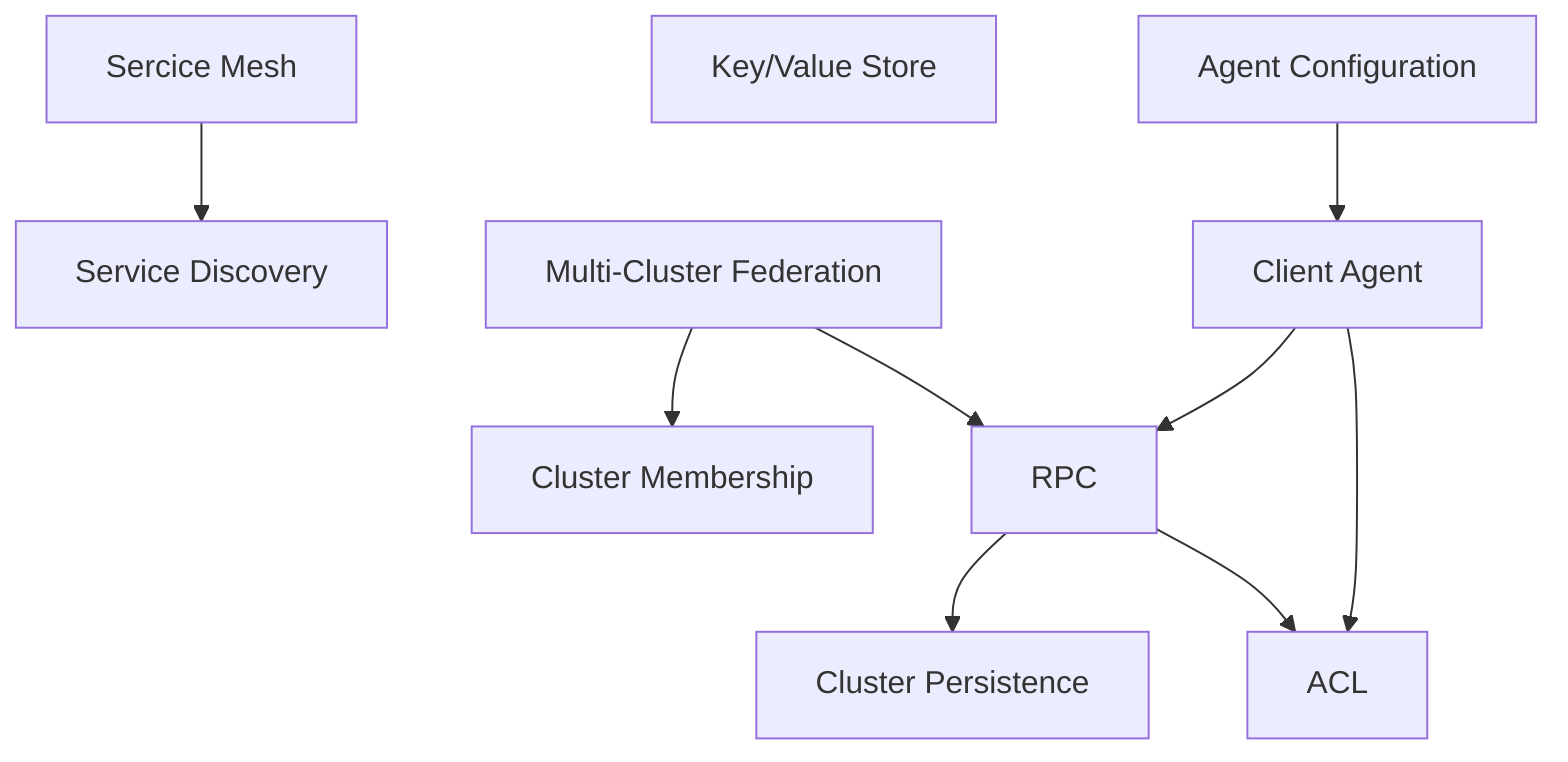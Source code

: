 graph TD
    
    ServiceMesh[Sercice Mesh]
    ServiceDiscovery[Service Discovery]
    ClusterMembership[Cluster Membership]
    KV[Key/Value Store]
    MultiClusterFederation[Multi-Cluster Federation]

    ACL
    AgentConfiguration[Agent Configuration]
    ClientAgent[Client Agent]
    RPC
    ClusterPersistence[Cluster Persistence]

    AgentConfiguration --> ClientAgent
    ClientAgent --> RPC
    ClientAgent --> ACL
    RPC --> ClusterPersistence
    RPC --> ACL

    MultiClusterFederation --> ClusterMembership
    MultiClusterFederation --> RPC
    ServiceMesh --> ServiceDiscovery